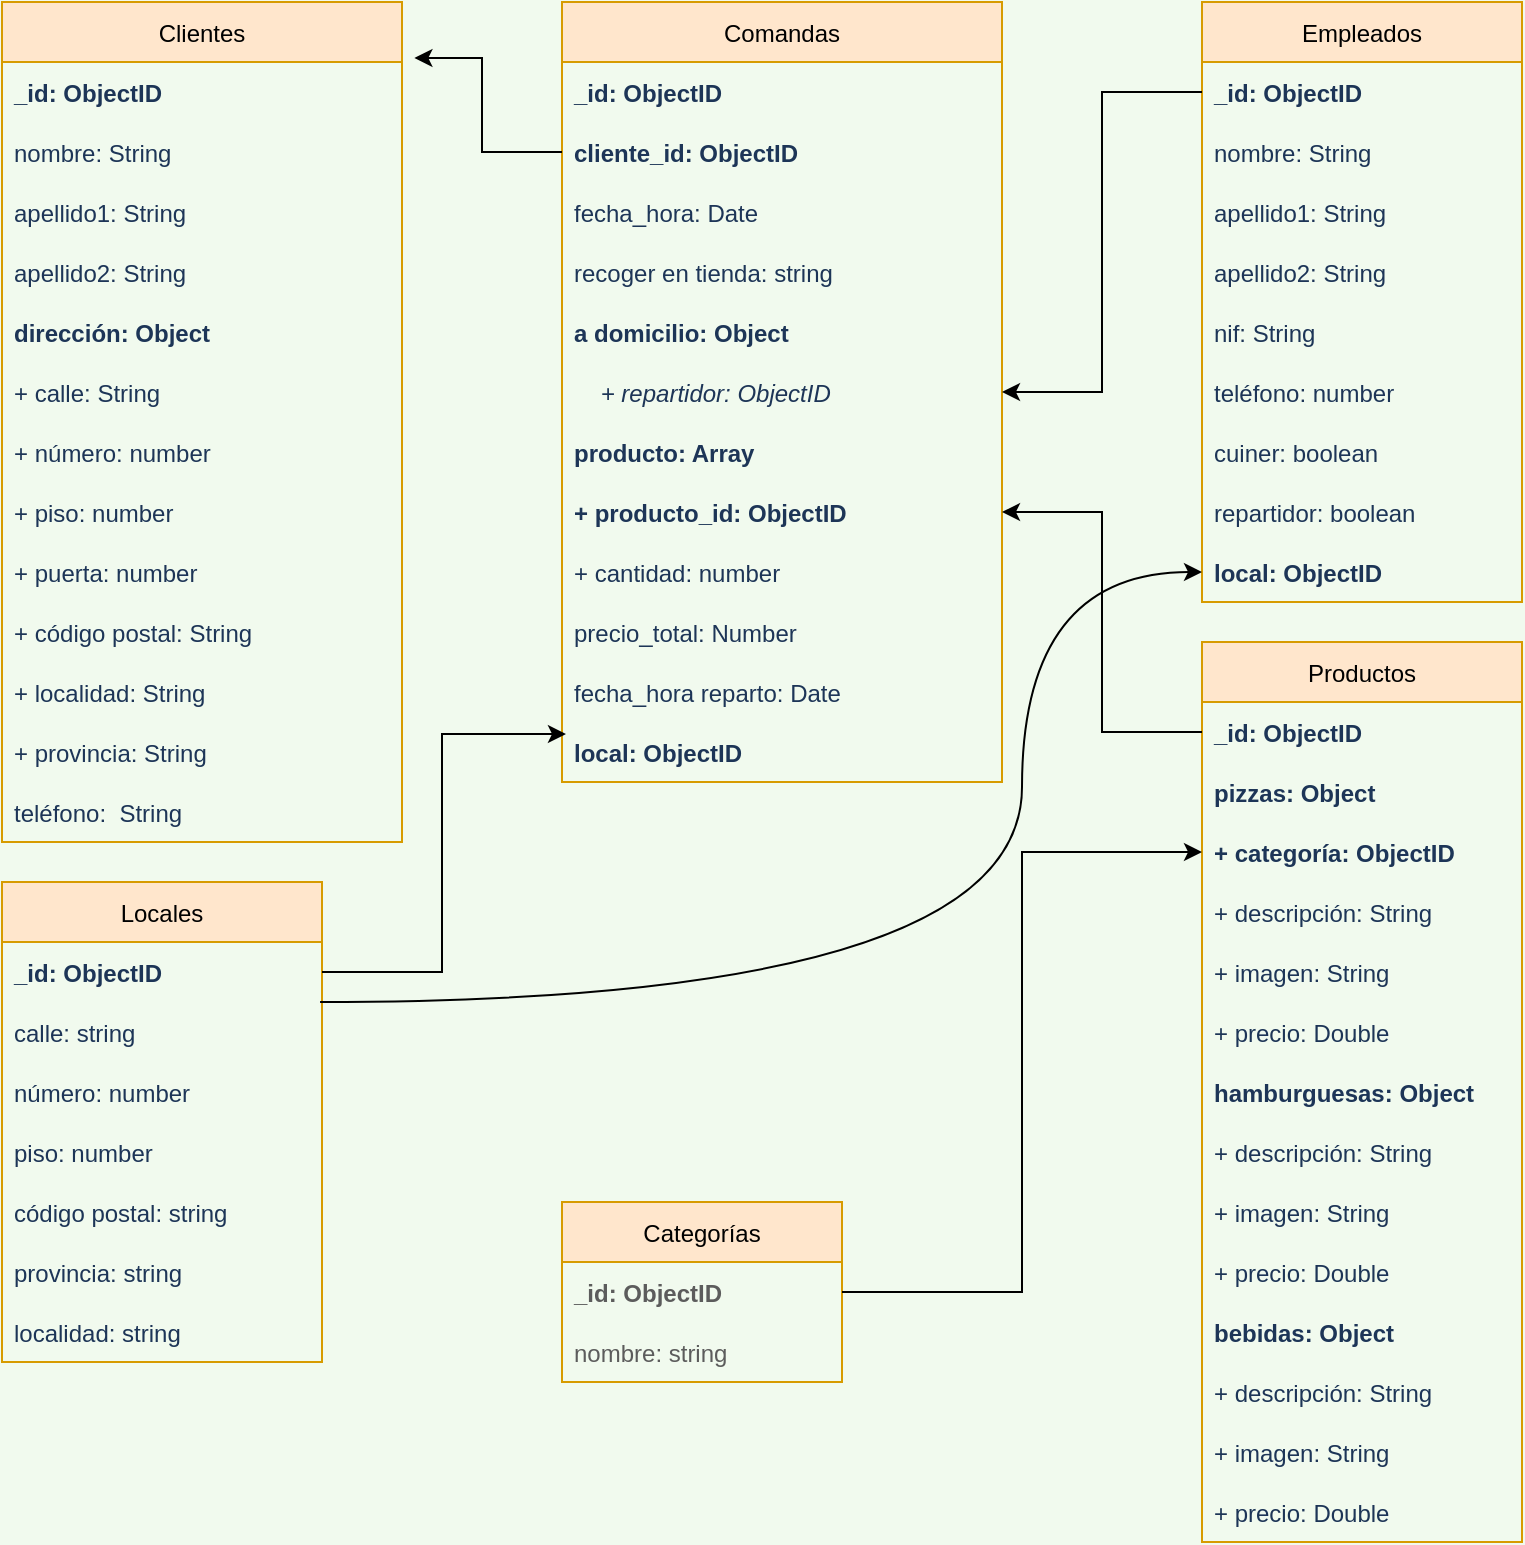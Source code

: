 <mxfile version="16.5.2" type="device" pages="2"><diagram id="U5rSkvCSgHJSSR9jQ4B3" name="Page-1"><mxGraphModel dx="868" dy="482" grid="1" gridSize="10" guides="1" tooltips="1" connect="1" arrows="1" fold="1" page="1" pageScale="1" pageWidth="827" pageHeight="1169" background="#F1FAEE" math="0" shadow="0"><root><mxCell id="0"/><mxCell id="1" parent="0"/><mxCell id="8mSWr7QNDFxBmi-GinSW-1" value="Clientes" style="swimlane;fontStyle=0;childLayout=stackLayout;horizontal=1;startSize=30;horizontalStack=0;resizeParent=1;resizeParentMax=0;resizeLast=0;collapsible=1;marginBottom=0;fillColor=#ffe6cc;strokeColor=#d79b00;" parent="1" vertex="1"><mxGeometry x="40" y="40" width="200" height="420" as="geometry"/></mxCell><mxCell id="8mSWr7QNDFxBmi-GinSW-2" value="_id: ObjectID" style="text;strokeColor=none;fillColor=none;align=left;verticalAlign=middle;spacingLeft=4;spacingRight=4;overflow=hidden;points=[[0,0.5],[1,0.5]];portConstraint=eastwest;rotatable=0;fontColor=#1D3557;fontStyle=1" parent="8mSWr7QNDFxBmi-GinSW-1" vertex="1"><mxGeometry y="30" width="200" height="30" as="geometry"/></mxCell><mxCell id="8mSWr7QNDFxBmi-GinSW-3" value="nombre: String" style="text;strokeColor=none;fillColor=none;align=left;verticalAlign=middle;spacingLeft=4;spacingRight=4;overflow=hidden;points=[[0,0.5],[1,0.5]];portConstraint=eastwest;rotatable=0;fontColor=#1D3557;" parent="8mSWr7QNDFxBmi-GinSW-1" vertex="1"><mxGeometry y="60" width="200" height="30" as="geometry"/></mxCell><mxCell id="8mSWr7QNDFxBmi-GinSW-4" value="apellido1: String" style="text;strokeColor=none;fillColor=none;align=left;verticalAlign=middle;spacingLeft=4;spacingRight=4;overflow=hidden;points=[[0,0.5],[1,0.5]];portConstraint=eastwest;rotatable=0;fontColor=#1D3557;" parent="8mSWr7QNDFxBmi-GinSW-1" vertex="1"><mxGeometry y="90" width="200" height="30" as="geometry"/></mxCell><mxCell id="8mSWr7QNDFxBmi-GinSW-5" value="apellido2: String" style="text;strokeColor=none;fillColor=none;align=left;verticalAlign=middle;spacingLeft=4;spacingRight=4;overflow=hidden;points=[[0,0.5],[1,0.5]];portConstraint=eastwest;rotatable=0;fontColor=#1D3557;" parent="8mSWr7QNDFxBmi-GinSW-1" vertex="1"><mxGeometry y="120" width="200" height="30" as="geometry"/></mxCell><mxCell id="8mSWr7QNDFxBmi-GinSW-6" value="dirección: Object" style="text;strokeColor=none;fillColor=none;align=left;verticalAlign=middle;spacingLeft=4;spacingRight=4;overflow=hidden;points=[[0,0.5],[1,0.5]];portConstraint=eastwest;rotatable=0;fontColor=#1D3557;fontStyle=1" parent="8mSWr7QNDFxBmi-GinSW-1" vertex="1"><mxGeometry y="150" width="200" height="30" as="geometry"/></mxCell><mxCell id="8mSWr7QNDFxBmi-GinSW-13" value="+ calle: String" style="text;strokeColor=none;fillColor=none;align=left;verticalAlign=middle;spacingLeft=4;spacingRight=4;overflow=hidden;points=[[0,0.5],[1,0.5]];portConstraint=eastwest;rotatable=0;fontColor=#1D3557;" parent="8mSWr7QNDFxBmi-GinSW-1" vertex="1"><mxGeometry y="180" width="200" height="30" as="geometry"/></mxCell><mxCell id="8mSWr7QNDFxBmi-GinSW-12" value="+ número: number" style="text;strokeColor=none;fillColor=none;align=left;verticalAlign=middle;spacingLeft=4;spacingRight=4;overflow=hidden;points=[[0,0.5],[1,0.5]];portConstraint=eastwest;rotatable=0;fontColor=#1D3557;" parent="8mSWr7QNDFxBmi-GinSW-1" vertex="1"><mxGeometry y="210" width="200" height="30" as="geometry"/></mxCell><mxCell id="8mSWr7QNDFxBmi-GinSW-11" value="+ piso: number" style="text;strokeColor=none;fillColor=none;align=left;verticalAlign=middle;spacingLeft=4;spacingRight=4;overflow=hidden;points=[[0,0.5],[1,0.5]];portConstraint=eastwest;rotatable=0;fontColor=#1D3557;" parent="8mSWr7QNDFxBmi-GinSW-1" vertex="1"><mxGeometry y="240" width="200" height="30" as="geometry"/></mxCell><mxCell id="8mSWr7QNDFxBmi-GinSW-10" value="+ puerta: number" style="text;strokeColor=none;fillColor=none;align=left;verticalAlign=middle;spacingLeft=4;spacingRight=4;overflow=hidden;points=[[0,0.5],[1,0.5]];portConstraint=eastwest;rotatable=0;fontColor=#1D3557;" parent="8mSWr7QNDFxBmi-GinSW-1" vertex="1"><mxGeometry y="270" width="200" height="30" as="geometry"/></mxCell><mxCell id="8mSWr7QNDFxBmi-GinSW-9" value="+ código postal: String" style="text;strokeColor=none;fillColor=none;align=left;verticalAlign=middle;spacingLeft=4;spacingRight=4;overflow=hidden;points=[[0,0.5],[1,0.5]];portConstraint=eastwest;rotatable=0;fontColor=#1D3557;" parent="8mSWr7QNDFxBmi-GinSW-1" vertex="1"><mxGeometry y="300" width="200" height="30" as="geometry"/></mxCell><mxCell id="8mSWr7QNDFxBmi-GinSW-8" value="+ localidad: String" style="text;strokeColor=none;fillColor=none;align=left;verticalAlign=middle;spacingLeft=4;spacingRight=4;overflow=hidden;points=[[0,0.5],[1,0.5]];portConstraint=eastwest;rotatable=0;fontColor=#1D3557;" parent="8mSWr7QNDFxBmi-GinSW-1" vertex="1"><mxGeometry y="330" width="200" height="30" as="geometry"/></mxCell><mxCell id="8mSWr7QNDFxBmi-GinSW-7" value="+ provincia: String" style="text;strokeColor=none;fillColor=none;align=left;verticalAlign=middle;spacingLeft=4;spacingRight=4;overflow=hidden;points=[[0,0.5],[1,0.5]];portConstraint=eastwest;rotatable=0;fontColor=#1D3557;" parent="8mSWr7QNDFxBmi-GinSW-1" vertex="1"><mxGeometry y="360" width="200" height="30" as="geometry"/></mxCell><mxCell id="8mSWr7QNDFxBmi-GinSW-14" value="teléfono:  String" style="text;strokeColor=none;fillColor=none;align=left;verticalAlign=middle;spacingLeft=4;spacingRight=4;overflow=hidden;points=[[0,0.5],[1,0.5]];portConstraint=eastwest;rotatable=0;fontColor=#1D3557;" parent="8mSWr7QNDFxBmi-GinSW-1" vertex="1"><mxGeometry y="390" width="200" height="30" as="geometry"/></mxCell><mxCell id="8mSWr7QNDFxBmi-GinSW-15" value="Comandas" style="swimlane;fontStyle=0;childLayout=stackLayout;horizontal=1;startSize=30;horizontalStack=0;resizeParent=1;resizeParentMax=0;resizeLast=0;collapsible=1;marginBottom=0;rounded=0;sketch=0;strokeColor=#d79b00;fillColor=#ffe6cc;" parent="1" vertex="1"><mxGeometry x="320" y="40" width="220" height="390" as="geometry"/></mxCell><mxCell id="8mSWr7QNDFxBmi-GinSW-16" value="_id: ObjectID" style="text;strokeColor=none;fillColor=none;align=left;verticalAlign=middle;spacingLeft=4;spacingRight=4;overflow=hidden;points=[[0,0.5],[1,0.5]];portConstraint=eastwest;rotatable=0;rounded=0;sketch=0;fontColor=#1D3557;fontStyle=1" parent="8mSWr7QNDFxBmi-GinSW-15" vertex="1"><mxGeometry y="30" width="220" height="30" as="geometry"/></mxCell><mxCell id="8mSWr7QNDFxBmi-GinSW-17" value="cliente_id: ObjectID" style="text;strokeColor=none;fillColor=none;align=left;verticalAlign=middle;spacingLeft=4;spacingRight=4;overflow=hidden;points=[[0,0.5],[1,0.5]];portConstraint=eastwest;rotatable=0;rounded=0;sketch=0;fontColor=#1D3557;fontStyle=1" parent="8mSWr7QNDFxBmi-GinSW-15" vertex="1"><mxGeometry y="60" width="220" height="30" as="geometry"/></mxCell><mxCell id="8mSWr7QNDFxBmi-GinSW-18" value="fecha_hora: Date" style="text;strokeColor=none;fillColor=none;align=left;verticalAlign=middle;spacingLeft=4;spacingRight=4;overflow=hidden;points=[[0,0.5],[1,0.5]];portConstraint=eastwest;rotatable=0;rounded=0;sketch=0;fontColor=#1D3557;" parent="8mSWr7QNDFxBmi-GinSW-15" vertex="1"><mxGeometry y="90" width="220" height="30" as="geometry"/></mxCell><mxCell id="f9WsU3kn2h2Z4AYs7cos-2" value="recoger en tienda: string" style="text;strokeColor=none;fillColor=none;align=left;verticalAlign=middle;spacingLeft=4;spacingRight=4;overflow=hidden;points=[[0,0.5],[1,0.5]];portConstraint=eastwest;rotatable=0;rounded=0;sketch=0;fontColor=#1D3557;" parent="8mSWr7QNDFxBmi-GinSW-15" vertex="1"><mxGeometry y="120" width="220" height="30" as="geometry"/></mxCell><mxCell id="f9WsU3kn2h2Z4AYs7cos-1" value="a domicilio: Object" style="text;strokeColor=none;fillColor=none;align=left;verticalAlign=middle;spacingLeft=4;spacingRight=4;overflow=hidden;points=[[0,0.5],[1,0.5]];portConstraint=eastwest;rotatable=0;rounded=0;sketch=0;fontColor=#1D3557;fontStyle=1" parent="8mSWr7QNDFxBmi-GinSW-15" vertex="1"><mxGeometry y="150" width="220" height="30" as="geometry"/></mxCell><mxCell id="8mSWr7QNDFxBmi-GinSW-37" value="    + repartidor: ObjectID" style="text;strokeColor=none;fillColor=none;align=left;verticalAlign=middle;spacingLeft=4;spacingRight=4;overflow=hidden;points=[[0,0.5],[1,0.5]];portConstraint=eastwest;rotatable=0;rounded=0;sketch=0;fontColor=#1D3557;fontStyle=2" parent="8mSWr7QNDFxBmi-GinSW-15" vertex="1"><mxGeometry y="180" width="220" height="30" as="geometry"/></mxCell><mxCell id="8mSWr7QNDFxBmi-GinSW-21" value="producto: Array" style="text;strokeColor=none;fillColor=none;align=left;verticalAlign=middle;spacingLeft=4;spacingRight=4;overflow=hidden;points=[[0,0.5],[1,0.5]];portConstraint=eastwest;rotatable=0;rounded=0;sketch=0;fontColor=#1D3557;fontStyle=1" parent="8mSWr7QNDFxBmi-GinSW-15" vertex="1"><mxGeometry y="210" width="220" height="30" as="geometry"/></mxCell><mxCell id="wdDmi5UdP1aJPxhkIgD8-1" value="+ producto_id: ObjectID" style="text;strokeColor=none;fillColor=none;align=left;verticalAlign=middle;spacingLeft=4;spacingRight=4;overflow=hidden;points=[[0,0.5],[1,0.5]];portConstraint=eastwest;rotatable=0;rounded=0;sketch=0;fontColor=#1D3557;fontStyle=1" parent="8mSWr7QNDFxBmi-GinSW-15" vertex="1"><mxGeometry y="240" width="220" height="30" as="geometry"/></mxCell><mxCell id="wdDmi5UdP1aJPxhkIgD8-2" value="+ cantidad: number" style="text;strokeColor=none;fillColor=none;align=left;verticalAlign=middle;spacingLeft=4;spacingRight=4;overflow=hidden;points=[[0,0.5],[1,0.5]];portConstraint=eastwest;rotatable=0;rounded=0;sketch=0;fontColor=#1D3557;" parent="8mSWr7QNDFxBmi-GinSW-15" vertex="1"><mxGeometry y="270" width="220" height="30" as="geometry"/></mxCell><mxCell id="8mSWr7QNDFxBmi-GinSW-22" value="precio_total: Number" style="text;strokeColor=none;fillColor=none;align=left;verticalAlign=middle;spacingLeft=4;spacingRight=4;overflow=hidden;points=[[0,0.5],[1,0.5]];portConstraint=eastwest;rotatable=0;rounded=0;sketch=0;fontColor=#1D3557;" parent="8mSWr7QNDFxBmi-GinSW-15" vertex="1"><mxGeometry y="300" width="220" height="30" as="geometry"/></mxCell><mxCell id="8mSWr7QNDFxBmi-GinSW-51" value="fecha_hora reparto: Date" style="text;strokeColor=none;fillColor=none;align=left;verticalAlign=middle;spacingLeft=4;spacingRight=4;overflow=hidden;points=[[0,0.5],[1,0.5]];portConstraint=eastwest;rotatable=0;rounded=0;sketch=0;fontColor=#1D3557;" parent="8mSWr7QNDFxBmi-GinSW-15" vertex="1"><mxGeometry y="330" width="220" height="30" as="geometry"/></mxCell><mxCell id="8mSWr7QNDFxBmi-GinSW-36" value="local: ObjectID" style="text;strokeColor=none;fillColor=none;align=left;verticalAlign=middle;spacingLeft=4;spacingRight=4;overflow=hidden;points=[[0,0.5],[1,0.5]];portConstraint=eastwest;rotatable=0;rounded=0;sketch=0;fontColor=#1D3557;fontStyle=1" parent="8mSWr7QNDFxBmi-GinSW-15" vertex="1"><mxGeometry y="360" width="220" height="30" as="geometry"/></mxCell><mxCell id="8mSWr7QNDFxBmi-GinSW-23" value="Productos" style="swimlane;fontStyle=0;childLayout=stackLayout;horizontal=1;startSize=30;horizontalStack=0;resizeParent=1;resizeParentMax=0;resizeLast=0;collapsible=1;marginBottom=0;rounded=0;sketch=0;strokeColor=#d79b00;fillColor=#ffe6cc;" parent="1" vertex="1"><mxGeometry x="640" y="360" width="160" height="450" as="geometry"/></mxCell><mxCell id="8mSWr7QNDFxBmi-GinSW-24" value="_id: ObjectID" style="text;strokeColor=none;fillColor=none;align=left;verticalAlign=middle;spacingLeft=4;spacingRight=4;overflow=hidden;points=[[0,0.5],[1,0.5]];portConstraint=eastwest;rotatable=0;rounded=0;sketch=0;fontColor=#1D3557;fontStyle=1" parent="8mSWr7QNDFxBmi-GinSW-23" vertex="1"><mxGeometry y="30" width="160" height="30" as="geometry"/></mxCell><mxCell id="8mSWr7QNDFxBmi-GinSW-31" value="pizzas: Object" style="text;strokeColor=none;fillColor=none;align=left;verticalAlign=middle;spacingLeft=4;spacingRight=4;overflow=hidden;points=[[0,0.5],[1,0.5]];portConstraint=eastwest;rotatable=0;rounded=0;sketch=0;fontColor=#1D3557;fontStyle=1" parent="8mSWr7QNDFxBmi-GinSW-23" vertex="1"><mxGeometry y="60" width="160" height="30" as="geometry"/></mxCell><mxCell id="TNhatyZDdI3dcMrf3BGf-1" value="+ categoría: ObjectID" style="text;strokeColor=none;fillColor=none;align=left;verticalAlign=middle;spacingLeft=4;spacingRight=4;overflow=hidden;points=[[0,0.5],[1,0.5]];portConstraint=eastwest;rotatable=0;rounded=0;sketch=0;fontColor=#1D3557;fontStyle=1" vertex="1" parent="8mSWr7QNDFxBmi-GinSW-23"><mxGeometry y="90" width="160" height="30" as="geometry"/></mxCell><mxCell id="8mSWr7QNDFxBmi-GinSW-26" value="+ descripción: String" style="text;strokeColor=none;fillColor=none;align=left;verticalAlign=middle;spacingLeft=4;spacingRight=4;overflow=hidden;points=[[0,0.5],[1,0.5]];portConstraint=eastwest;rotatable=0;rounded=0;sketch=0;fontColor=#1D3557;" parent="8mSWr7QNDFxBmi-GinSW-23" vertex="1"><mxGeometry y="120" width="160" height="30" as="geometry"/></mxCell><mxCell id="8mSWr7QNDFxBmi-GinSW-28" value="+ imagen: String" style="text;strokeColor=none;fillColor=none;align=left;verticalAlign=middle;spacingLeft=4;spacingRight=4;overflow=hidden;points=[[0,0.5],[1,0.5]];portConstraint=eastwest;rotatable=0;rounded=0;sketch=0;fontColor=#1D3557;" parent="8mSWr7QNDFxBmi-GinSW-23" vertex="1"><mxGeometry y="150" width="160" height="30" as="geometry"/></mxCell><mxCell id="8mSWr7QNDFxBmi-GinSW-27" value="+ precio: Double" style="text;strokeColor=none;fillColor=none;align=left;verticalAlign=middle;spacingLeft=4;spacingRight=4;overflow=hidden;points=[[0,0.5],[1,0.5]];portConstraint=eastwest;rotatable=0;rounded=0;sketch=0;fontColor=#1D3557;" parent="8mSWr7QNDFxBmi-GinSW-23" vertex="1"><mxGeometry y="180" width="160" height="30" as="geometry"/></mxCell><mxCell id="8mSWr7QNDFxBmi-GinSW-30" value="hamburguesas: Object" style="text;strokeColor=none;fillColor=none;align=left;verticalAlign=middle;spacingLeft=4;spacingRight=4;overflow=hidden;points=[[0,0.5],[1,0.5]];portConstraint=eastwest;rotatable=0;rounded=0;sketch=0;fontColor=#1D3557;fontStyle=1" parent="8mSWr7QNDFxBmi-GinSW-23" vertex="1"><mxGeometry y="210" width="160" height="30" as="geometry"/></mxCell><mxCell id="TNhatyZDdI3dcMrf3BGf-9" value="+ descripción: String" style="text;strokeColor=none;fillColor=none;align=left;verticalAlign=middle;spacingLeft=4;spacingRight=4;overflow=hidden;points=[[0,0.5],[1,0.5]];portConstraint=eastwest;rotatable=0;rounded=0;sketch=0;fontColor=#1D3557;" vertex="1" parent="8mSWr7QNDFxBmi-GinSW-23"><mxGeometry y="240" width="160" height="30" as="geometry"/></mxCell><mxCell id="TNhatyZDdI3dcMrf3BGf-10" value="+ imagen: String" style="text;strokeColor=none;fillColor=none;align=left;verticalAlign=middle;spacingLeft=4;spacingRight=4;overflow=hidden;points=[[0,0.5],[1,0.5]];portConstraint=eastwest;rotatable=0;rounded=0;sketch=0;fontColor=#1D3557;" vertex="1" parent="8mSWr7QNDFxBmi-GinSW-23"><mxGeometry y="270" width="160" height="30" as="geometry"/></mxCell><mxCell id="TNhatyZDdI3dcMrf3BGf-11" value="+ precio: Double" style="text;strokeColor=none;fillColor=none;align=left;verticalAlign=middle;spacingLeft=4;spacingRight=4;overflow=hidden;points=[[0,0.5],[1,0.5]];portConstraint=eastwest;rotatable=0;rounded=0;sketch=0;fontColor=#1D3557;" vertex="1" parent="8mSWr7QNDFxBmi-GinSW-23"><mxGeometry y="300" width="160" height="30" as="geometry"/></mxCell><mxCell id="8mSWr7QNDFxBmi-GinSW-29" value="bebidas: Object" style="text;strokeColor=none;fillColor=none;align=left;verticalAlign=middle;spacingLeft=4;spacingRight=4;overflow=hidden;points=[[0,0.5],[1,0.5]];portConstraint=eastwest;rotatable=0;rounded=0;sketch=0;fontColor=#1D3557;fontStyle=1" parent="8mSWr7QNDFxBmi-GinSW-23" vertex="1"><mxGeometry y="330" width="160" height="30" as="geometry"/></mxCell><mxCell id="TNhatyZDdI3dcMrf3BGf-14" value="+ descripción: String" style="text;strokeColor=none;fillColor=none;align=left;verticalAlign=middle;spacingLeft=4;spacingRight=4;overflow=hidden;points=[[0,0.5],[1,0.5]];portConstraint=eastwest;rotatable=0;rounded=0;sketch=0;fontColor=#1D3557;" vertex="1" parent="8mSWr7QNDFxBmi-GinSW-23"><mxGeometry y="360" width="160" height="30" as="geometry"/></mxCell><mxCell id="TNhatyZDdI3dcMrf3BGf-16" value="+ imagen: String" style="text;strokeColor=none;fillColor=none;align=left;verticalAlign=middle;spacingLeft=4;spacingRight=4;overflow=hidden;points=[[0,0.5],[1,0.5]];portConstraint=eastwest;rotatable=0;rounded=0;sketch=0;fontColor=#1D3557;" vertex="1" parent="8mSWr7QNDFxBmi-GinSW-23"><mxGeometry y="390" width="160" height="30" as="geometry"/></mxCell><mxCell id="TNhatyZDdI3dcMrf3BGf-17" value="+ precio: Double" style="text;strokeColor=none;fillColor=none;align=left;verticalAlign=middle;spacingLeft=4;spacingRight=4;overflow=hidden;points=[[0,0.5],[1,0.5]];portConstraint=eastwest;rotatable=0;rounded=0;sketch=0;fontColor=#1D3557;" vertex="1" parent="8mSWr7QNDFxBmi-GinSW-23"><mxGeometry y="420" width="160" height="30" as="geometry"/></mxCell><mxCell id="8mSWr7QNDFxBmi-GinSW-40" value="Empleados" style="swimlane;fontStyle=0;childLayout=stackLayout;horizontal=1;startSize=30;horizontalStack=0;resizeParent=1;resizeParentMax=0;resizeLast=0;collapsible=1;marginBottom=0;rounded=0;sketch=0;strokeColor=#d79b00;fillColor=#ffe6cc;" parent="1" vertex="1"><mxGeometry x="640" y="40" width="160" height="300" as="geometry"/></mxCell><mxCell id="8mSWr7QNDFxBmi-GinSW-41" value="_id: ObjectID" style="text;strokeColor=none;fillColor=none;align=left;verticalAlign=middle;spacingLeft=4;spacingRight=4;overflow=hidden;points=[[0,0.5],[1,0.5]];portConstraint=eastwest;rotatable=0;rounded=0;sketch=0;fontColor=#1D3557;fontStyle=1" parent="8mSWr7QNDFxBmi-GinSW-40" vertex="1"><mxGeometry y="30" width="160" height="30" as="geometry"/></mxCell><mxCell id="8mSWr7QNDFxBmi-GinSW-42" value="nombre: String" style="text;strokeColor=none;fillColor=none;align=left;verticalAlign=middle;spacingLeft=4;spacingRight=4;overflow=hidden;points=[[0,0.5],[1,0.5]];portConstraint=eastwest;rotatable=0;rounded=0;sketch=0;fontColor=#1D3557;" parent="8mSWr7QNDFxBmi-GinSW-40" vertex="1"><mxGeometry y="60" width="160" height="30" as="geometry"/></mxCell><mxCell id="8mSWr7QNDFxBmi-GinSW-43" value="apellido1: String" style="text;strokeColor=none;fillColor=none;align=left;verticalAlign=middle;spacingLeft=4;spacingRight=4;overflow=hidden;points=[[0,0.5],[1,0.5]];portConstraint=eastwest;rotatable=0;rounded=0;sketch=0;fontColor=#1D3557;" parent="8mSWr7QNDFxBmi-GinSW-40" vertex="1"><mxGeometry y="90" width="160" height="30" as="geometry"/></mxCell><mxCell id="8mSWr7QNDFxBmi-GinSW-45" value="apellido2: String" style="text;strokeColor=none;fillColor=none;align=left;verticalAlign=middle;spacingLeft=4;spacingRight=4;overflow=hidden;points=[[0,0.5],[1,0.5]];portConstraint=eastwest;rotatable=0;rounded=0;sketch=0;fontColor=#1D3557;" parent="8mSWr7QNDFxBmi-GinSW-40" vertex="1"><mxGeometry y="120" width="160" height="30" as="geometry"/></mxCell><mxCell id="8mSWr7QNDFxBmi-GinSW-44" value="nif: String" style="text;strokeColor=none;fillColor=none;align=left;verticalAlign=middle;spacingLeft=4;spacingRight=4;overflow=hidden;points=[[0,0.5],[1,0.5]];portConstraint=eastwest;rotatable=0;rounded=0;sketch=0;fontColor=#1D3557;" parent="8mSWr7QNDFxBmi-GinSW-40" vertex="1"><mxGeometry y="150" width="160" height="30" as="geometry"/></mxCell><mxCell id="8mSWr7QNDFxBmi-GinSW-46" value="teléfono: number" style="text;strokeColor=none;fillColor=none;align=left;verticalAlign=middle;spacingLeft=4;spacingRight=4;overflow=hidden;points=[[0,0.5],[1,0.5]];portConstraint=eastwest;rotatable=0;rounded=0;sketch=0;fontColor=#1D3557;" parent="8mSWr7QNDFxBmi-GinSW-40" vertex="1"><mxGeometry y="180" width="160" height="30" as="geometry"/></mxCell><mxCell id="8mSWr7QNDFxBmi-GinSW-47" value="cuiner: boolean" style="text;strokeColor=none;fillColor=none;align=left;verticalAlign=middle;spacingLeft=4;spacingRight=4;overflow=hidden;points=[[0,0.5],[1,0.5]];portConstraint=eastwest;rotatable=0;rounded=0;sketch=0;fontColor=#1D3557;" parent="8mSWr7QNDFxBmi-GinSW-40" vertex="1"><mxGeometry y="210" width="160" height="30" as="geometry"/></mxCell><mxCell id="8mSWr7QNDFxBmi-GinSW-48" value="repartidor: boolean" style="text;strokeColor=none;fillColor=none;align=left;verticalAlign=middle;spacingLeft=4;spacingRight=4;overflow=hidden;points=[[0,0.5],[1,0.5]];portConstraint=eastwest;rotatable=0;rounded=0;sketch=0;fontColor=#1D3557;" parent="8mSWr7QNDFxBmi-GinSW-40" vertex="1"><mxGeometry y="240" width="160" height="30" as="geometry"/></mxCell><mxCell id="wdDmi5UdP1aJPxhkIgD8-9" value="local: ObjectID" style="text;strokeColor=none;fillColor=none;align=left;verticalAlign=middle;spacingLeft=4;spacingRight=4;overflow=hidden;points=[[0,0.5],[1,0.5]];portConstraint=eastwest;rotatable=0;rounded=0;sketch=0;fontColor=#1D3557;fontStyle=1" parent="8mSWr7QNDFxBmi-GinSW-40" vertex="1"><mxGeometry y="270" width="160" height="30" as="geometry"/></mxCell><mxCell id="P33lBYrOHZGMzcNd8VFs-1" value="Categorías" style="swimlane;fontStyle=0;childLayout=stackLayout;horizontal=1;startSize=30;horizontalStack=0;resizeParent=1;resizeParentMax=0;resizeLast=0;collapsible=1;marginBottom=0;fillColor=#ffe6cc;strokeColor=#d79b00;" parent="1" vertex="1"><mxGeometry x="320" y="640" width="140" height="90" as="geometry"/></mxCell><mxCell id="P33lBYrOHZGMzcNd8VFs-2" value="_id: ObjectID" style="text;strokeColor=none;fillColor=none;align=left;verticalAlign=middle;spacingLeft=4;spacingRight=4;overflow=hidden;points=[[0,0.5],[1,0.5]];portConstraint=eastwest;rotatable=0;fontColor=#5C5C5C;fontStyle=1" parent="P33lBYrOHZGMzcNd8VFs-1" vertex="1"><mxGeometry y="30" width="140" height="30" as="geometry"/></mxCell><mxCell id="P33lBYrOHZGMzcNd8VFs-3" value="nombre: string" style="text;strokeColor=none;fillColor=none;align=left;verticalAlign=middle;spacingLeft=4;spacingRight=4;overflow=hidden;points=[[0,0.5],[1,0.5]];portConstraint=eastwest;rotatable=0;fontColor=#5C5C5C;" parent="P33lBYrOHZGMzcNd8VFs-1" vertex="1"><mxGeometry y="60" width="140" height="30" as="geometry"/></mxCell><mxCell id="P33lBYrOHZGMzcNd8VFs-7" style="edgeStyle=orthogonalEdgeStyle;rounded=0;orthogonalLoop=1;jettySize=auto;html=1;exitX=0;exitY=0.5;exitDx=0;exitDy=0;entryX=1.031;entryY=-0.067;entryDx=0;entryDy=0;entryPerimeter=0;fontColor=#5C5C5C;" parent="1" source="8mSWr7QNDFxBmi-GinSW-17" target="8mSWr7QNDFxBmi-GinSW-2" edge="1"><mxGeometry relative="1" as="geometry"/></mxCell><mxCell id="wdDmi5UdP1aJPxhkIgD8-3" value="Locales" style="swimlane;fontStyle=0;childLayout=stackLayout;horizontal=1;startSize=30;horizontalStack=0;resizeParent=1;resizeParentMax=0;resizeLast=0;collapsible=1;marginBottom=0;fillColor=#ffe6cc;strokeColor=#d79b00;" parent="1" vertex="1"><mxGeometry x="40" y="480" width="160" height="240" as="geometry"/></mxCell><mxCell id="wdDmi5UdP1aJPxhkIgD8-10" value="_id: ObjectID" style="text;strokeColor=none;fillColor=none;align=left;verticalAlign=middle;spacingLeft=4;spacingRight=4;overflow=hidden;points=[[0,0.5],[1,0.5]];portConstraint=eastwest;rotatable=0;rounded=0;sketch=0;fontColor=#1D3557;fontStyle=1" parent="wdDmi5UdP1aJPxhkIgD8-3" vertex="1"><mxGeometry y="30" width="160" height="30" as="geometry"/></mxCell><mxCell id="8mSWr7QNDFxBmi-GinSW-35" value="calle: string" style="text;strokeColor=none;fillColor=none;align=left;verticalAlign=middle;spacingLeft=4;spacingRight=4;overflow=hidden;points=[[0,0.5],[1,0.5]];portConstraint=eastwest;rotatable=0;rounded=0;sketch=0;fontColor=#1D3557;" parent="wdDmi5UdP1aJPxhkIgD8-3" vertex="1"><mxGeometry y="60" width="160" height="30" as="geometry"/></mxCell><mxCell id="8mSWr7QNDFxBmi-GinSW-34" value="número: number" style="text;strokeColor=none;fillColor=none;align=left;verticalAlign=middle;spacingLeft=4;spacingRight=4;overflow=hidden;points=[[0,0.5],[1,0.5]];portConstraint=eastwest;rotatable=0;rounded=0;sketch=0;fontColor=#1D3557;" parent="wdDmi5UdP1aJPxhkIgD8-3" vertex="1"><mxGeometry y="90" width="160" height="30" as="geometry"/></mxCell><mxCell id="8mSWr7QNDFxBmi-GinSW-33" value="piso: number" style="text;strokeColor=none;fillColor=none;align=left;verticalAlign=middle;spacingLeft=4;spacingRight=4;overflow=hidden;points=[[0,0.5],[1,0.5]];portConstraint=eastwest;rotatable=0;rounded=0;sketch=0;fontColor=#1D3557;" parent="wdDmi5UdP1aJPxhkIgD8-3" vertex="1"><mxGeometry y="120" width="160" height="30" as="geometry"/></mxCell><mxCell id="8mSWr7QNDFxBmi-GinSW-32" value="código postal: string" style="text;strokeColor=none;fillColor=none;align=left;verticalAlign=middle;spacingLeft=4;spacingRight=4;overflow=hidden;points=[[0,0.5],[1,0.5]];portConstraint=eastwest;rotatable=0;rounded=0;sketch=0;fontColor=#1D3557;" parent="wdDmi5UdP1aJPxhkIgD8-3" vertex="1"><mxGeometry y="150" width="160" height="30" as="geometry"/></mxCell><mxCell id="8mSWr7QNDFxBmi-GinSW-38" value="provincia: string" style="text;strokeColor=none;fillColor=none;align=left;verticalAlign=middle;spacingLeft=4;spacingRight=4;overflow=hidden;points=[[0,0.5],[1,0.5]];portConstraint=eastwest;rotatable=0;rounded=0;sketch=0;fontColor=#1D3557;" parent="wdDmi5UdP1aJPxhkIgD8-3" vertex="1"><mxGeometry y="180" width="160" height="30" as="geometry"/></mxCell><mxCell id="8mSWr7QNDFxBmi-GinSW-39" value="localidad: string" style="text;strokeColor=none;fillColor=none;align=left;verticalAlign=middle;spacingLeft=4;spacingRight=4;overflow=hidden;points=[[0,0.5],[1,0.5]];portConstraint=eastwest;rotatable=0;rounded=0;sketch=0;fontColor=#1D3557;" parent="wdDmi5UdP1aJPxhkIgD8-3" vertex="1"><mxGeometry y="210" width="160" height="30" as="geometry"/></mxCell><mxCell id="TNhatyZDdI3dcMrf3BGf-18" style="edgeStyle=orthogonalEdgeStyle;rounded=0;orthogonalLoop=1;jettySize=auto;html=1;exitX=1;exitY=0.5;exitDx=0;exitDy=0;entryX=0;entryY=0.5;entryDx=0;entryDy=0;" edge="1" parent="1" source="P33lBYrOHZGMzcNd8VFs-2" target="TNhatyZDdI3dcMrf3BGf-1"><mxGeometry relative="1" as="geometry"/></mxCell><mxCell id="TNhatyZDdI3dcMrf3BGf-19" style="edgeStyle=orthogonalEdgeStyle;rounded=0;orthogonalLoop=1;jettySize=auto;html=1;exitX=0;exitY=0.5;exitDx=0;exitDy=0;" edge="1" parent="1" source="8mSWr7QNDFxBmi-GinSW-24" target="wdDmi5UdP1aJPxhkIgD8-1"><mxGeometry relative="1" as="geometry"/></mxCell><mxCell id="TNhatyZDdI3dcMrf3BGf-20" style="edgeStyle=orthogonalEdgeStyle;rounded=0;orthogonalLoop=1;jettySize=auto;html=1;exitX=0;exitY=0.5;exitDx=0;exitDy=0;" edge="1" parent="1" source="8mSWr7QNDFxBmi-GinSW-41" target="8mSWr7QNDFxBmi-GinSW-37"><mxGeometry relative="1" as="geometry"/></mxCell><mxCell id="TNhatyZDdI3dcMrf3BGf-21" style="edgeStyle=orthogonalEdgeStyle;rounded=0;orthogonalLoop=1;jettySize=auto;html=1;exitX=1;exitY=0.5;exitDx=0;exitDy=0;entryX=0.009;entryY=0.2;entryDx=0;entryDy=0;entryPerimeter=0;" edge="1" parent="1" source="wdDmi5UdP1aJPxhkIgD8-10" target="8mSWr7QNDFxBmi-GinSW-36"><mxGeometry relative="1" as="geometry"/></mxCell><mxCell id="TNhatyZDdI3dcMrf3BGf-24" style="edgeStyle=orthogonalEdgeStyle;curved=1;rounded=0;orthogonalLoop=1;jettySize=auto;html=1;exitX=0.994;exitY=1;exitDx=0;exitDy=0;entryX=0;entryY=0.5;entryDx=0;entryDy=0;exitPerimeter=0;" edge="1" parent="1" source="wdDmi5UdP1aJPxhkIgD8-10" target="wdDmi5UdP1aJPxhkIgD8-9"><mxGeometry relative="1" as="geometry"><Array as="points"><mxPoint x="550" y="540"/><mxPoint x="550" y="325"/></Array></mxGeometry></mxCell></root></mxGraphModel></diagram><diagram id="ucLf0lyx0zzbsesb4-Hj" name="Page-2"><mxGraphModel dx="868" dy="482" grid="1" gridSize="10" guides="1" tooltips="1" connect="1" arrows="1" fold="1" page="1" pageScale="1" pageWidth="827" pageHeight="1169" math="0" shadow="0"><root><mxCell id="yZozqnS02aAGYTh4wfyS-0"/><mxCell id="yZozqnS02aAGYTh4wfyS-1" parent="yZozqnS02aAGYTh4wfyS-0"/></root></mxGraphModel></diagram></mxfile>